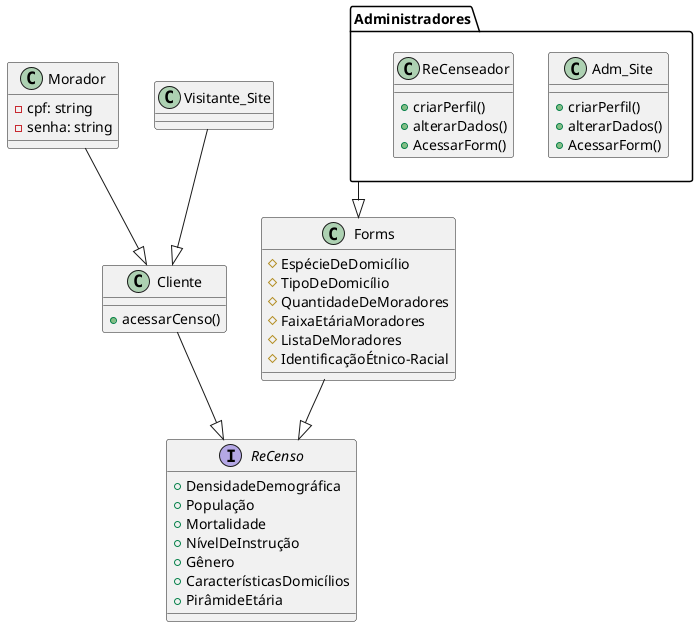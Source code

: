 @startuml FastDelivery_DiagramaClasses

interface ReCenso  {
        +DensidadeDemográfica
    +População
    +Mortalidade
    +NívelDeInstrução
    +Gênero
    +CaracterísticasDomicílios
    +PirâmideEtária
}

class Cliente{
    + acessarCenso()  
}

class Morador{
    - cpf: string
    - senha: string  
}

class Visitante_Site{

}

package Administradores {
class Adm_Site {
    +criarPerfil()
    +alterarDados()
    +AcessarForm()
}

class ReCenseador{
    +criarPerfil()
    +alterarDados()
    +AcessarForm()
}
}

class Forms {
    #EspécieDeDomicílio
    #TipoDeDomicílio
    #QuantidadeDeMoradores
    #FaixaEtáriaMoradores
    #ListaDeMoradores
    #IdentificaçãoÉtnico-Racial
    
}

Cliente --|> ReCenso
Morador --|> Cliente
Visitante_Site --|> Cliente 
Administradores --|> Forms
Forms --|> ReCenso

@enduml



